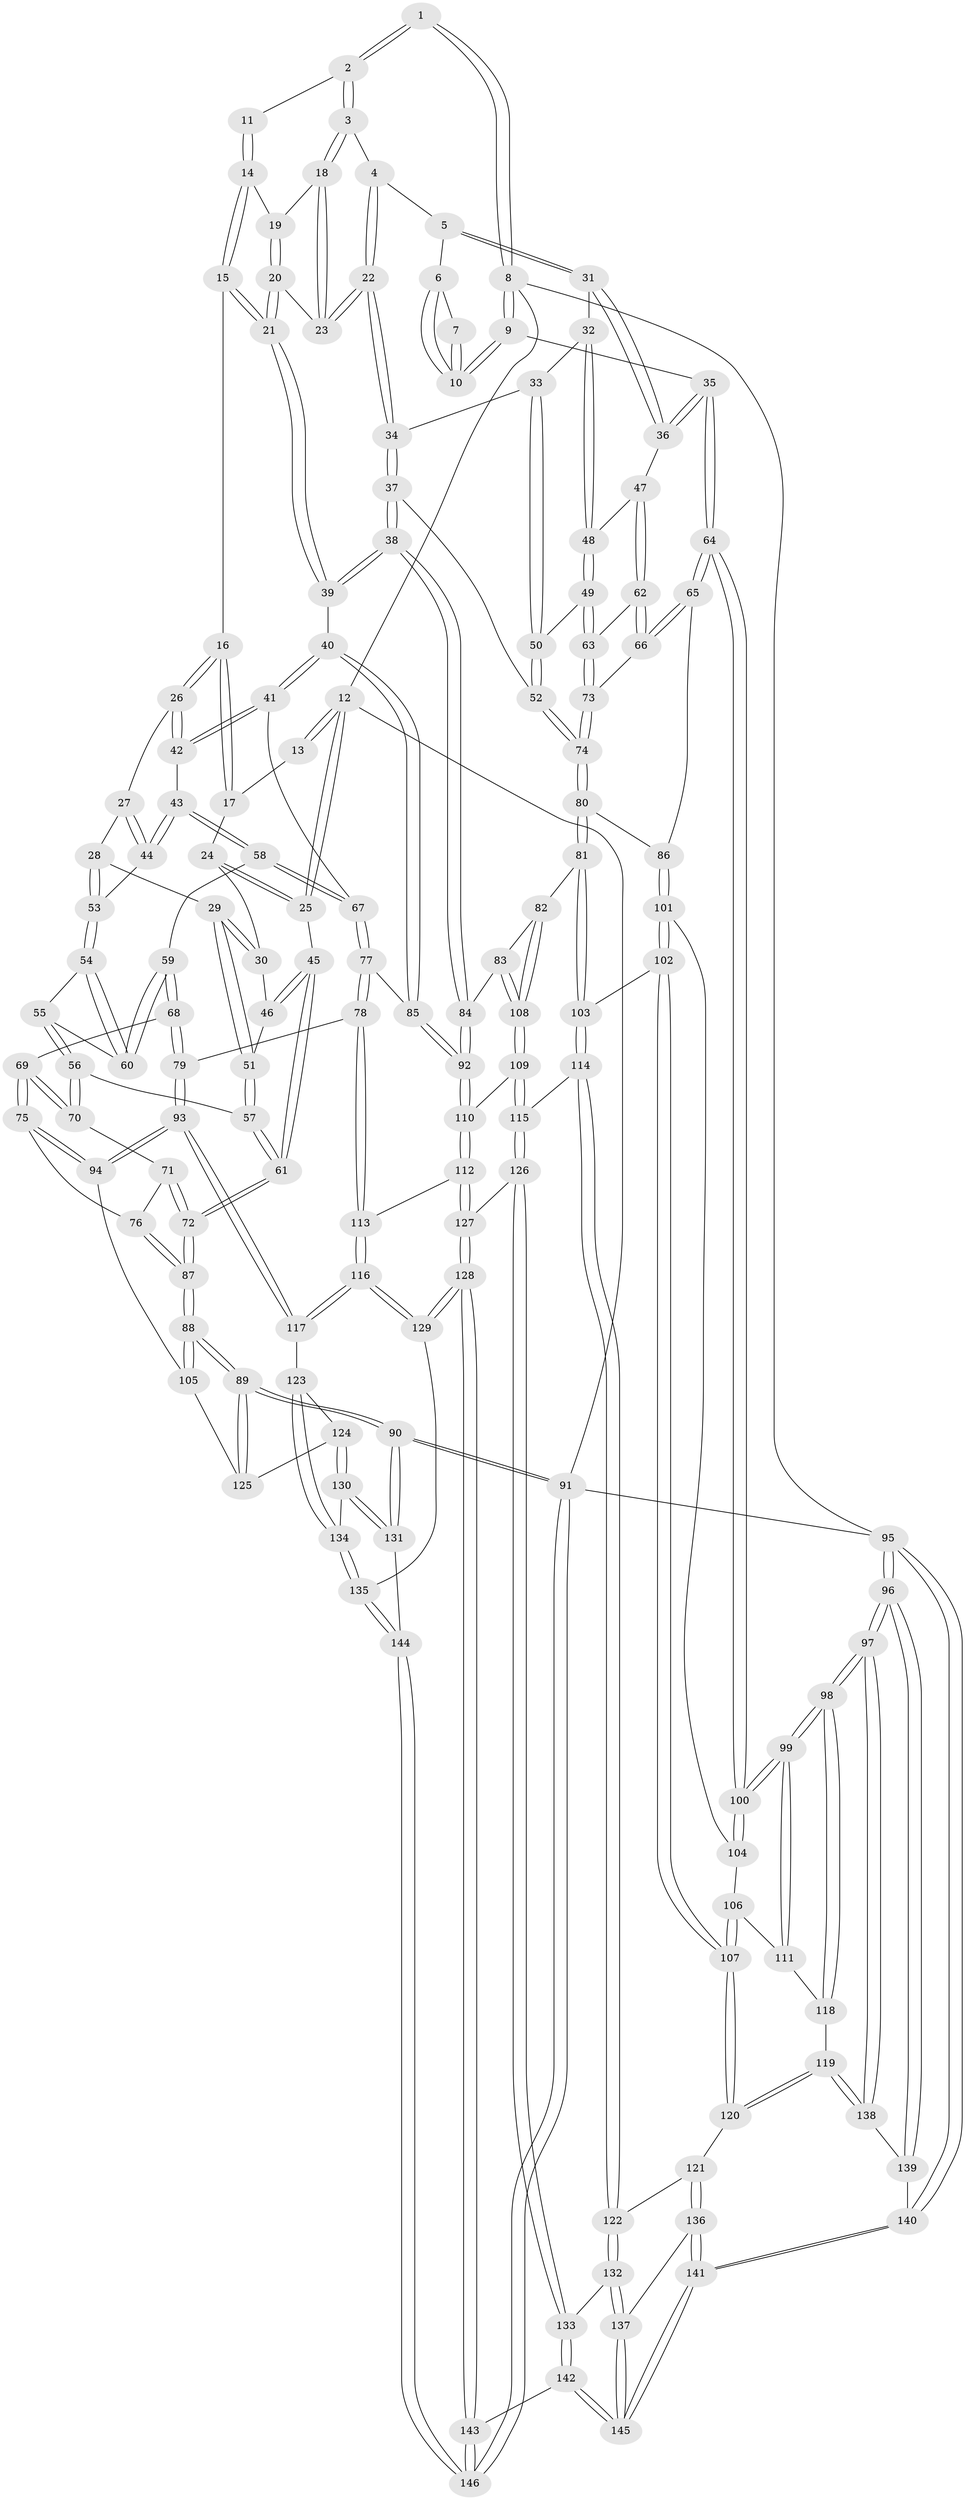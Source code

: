 // coarse degree distribution, {3: 0.08045977011494253, 4: 0.3563218390804598, 2: 0.034482758620689655, 8: 0.022988505747126436, 5: 0.42528735632183906, 6: 0.08045977011494253}
// Generated by graph-tools (version 1.1) at 2025/04/03/04/25 22:04:40]
// undirected, 146 vertices, 362 edges
graph export_dot {
graph [start="1"]
  node [color=gray90,style=filled];
  1 [pos="+1+0"];
  2 [pos="+0.7473155543071354+0"];
  3 [pos="+0.7440047449747073+0"];
  4 [pos="+0.821526203436162+0.06558724634327108"];
  5 [pos="+0.8595981887577402+0.12918678054624896"];
  6 [pos="+0.8870281218744924+0.12960682735907894"];
  7 [pos="+0.9524150553852909+0.030097311297407316"];
  8 [pos="+1+0"];
  9 [pos="+1+0.2291671586859359"];
  10 [pos="+0.9947100075997368+0.14720796126659622"];
  11 [pos="+0.4445496146953177+0"];
  12 [pos="+0+0"];
  13 [pos="+0.13736383323353904+0"];
  14 [pos="+0.43462488333228605+0"];
  15 [pos="+0.29141543818326593+0.13987546126246556"];
  16 [pos="+0.29135007676338076+0.13990045803978787"];
  17 [pos="+0.1829369801185078+0.04927462153696749"];
  18 [pos="+0.6401406191040686+0.07501314639192644"];
  19 [pos="+0.4778947841882335+0.06891096959566773"];
  20 [pos="+0.4789386435407454+0.1622441678317273"];
  21 [pos="+0.469798740292478+0.1768654383505312"];
  22 [pos="+0.6610067650371214+0.2014234661239752"];
  23 [pos="+0.63641846678428+0.15016925569946316"];
  24 [pos="+0.10367361333801196+0.12896150812289756"];
  25 [pos="+0+0"];
  26 [pos="+0.28927158416471643+0.15560893800738523"];
  27 [pos="+0.26982565171565337+0.17748505165211545"];
  28 [pos="+0.14954325815820071+0.2509381112957332"];
  29 [pos="+0.11404027849990883+0.23201256648331448"];
  30 [pos="+0.09625356643586008+0.19062971119089844"];
  31 [pos="+0.8376816293316505+0.1843178352362654"];
  32 [pos="+0.8131661471420321+0.20887835961010257"];
  33 [pos="+0.7516123394953476+0.22485040137896767"];
  34 [pos="+0.662106840193046+0.20540727287923405"];
  35 [pos="+1+0.2344294888172885"];
  36 [pos="+0.942593525487622+0.28384858893313936"];
  37 [pos="+0.5781794041026278+0.35682445006745667"];
  38 [pos="+0.5110783481609269+0.3840809634676881"];
  39 [pos="+0.48059369330934+0.36971886604499415"];
  40 [pos="+0.4627329961936455+0.37031928257936"];
  41 [pos="+0.4247256905701575+0.3689252473537643"];
  42 [pos="+0.3669995063064173+0.31393206662090556"];
  43 [pos="+0.24712947481317266+0.30220799061823966"];
  44 [pos="+0.2400607038627587+0.2912970325695616"];
  45 [pos="+0+0.19911790039860494"];
  46 [pos="+0+0.22159649582731436"];
  47 [pos="+0.9157307472545396+0.30625063609880165"];
  48 [pos="+0.8373261634239353+0.2997341125114835"];
  49 [pos="+0.8007781647083183+0.3631329387377242"];
  50 [pos="+0.7553336741907318+0.2878339272337649"];
  51 [pos="+0.0608171000922056+0.2931736741812587"];
  52 [pos="+0.6492262953583454+0.37663803015287434"];
  53 [pos="+0.15838042282551326+0.2681648746024062"];
  54 [pos="+0.15830885176621018+0.29224040970239046"];
  55 [pos="+0.08382506038907328+0.353410322147501"];
  56 [pos="+0.06487935619134864+0.3574402965439019"];
  57 [pos="+0.05619464184868792+0.3125358969367029"];
  58 [pos="+0.2062212924824252+0.39203669752647485"];
  59 [pos="+0.2044330506665169+0.39284676957187614"];
  60 [pos="+0.17893438141690873+0.36239139998524034"];
  61 [pos="+0+0.2960220768911167"];
  62 [pos="+0.9043304747970807+0.3553398130727414"];
  63 [pos="+0.7987160026107154+0.3793848001254837"];
  64 [pos="+1+0.4463124486698766"];
  65 [pos="+0.9916148037217974+0.46818786562283427"];
  66 [pos="+0.9521209353774278+0.44620826989496054"];
  67 [pos="+0.3842790278569668+0.39344648740174143"];
  68 [pos="+0.16892068131367535+0.4698721800273586"];
  69 [pos="+0.1033105096073299+0.44848988663480904"];
  70 [pos="+0.054651600834574994+0.3832665857860433"];
  71 [pos="+0.0450434257238526+0.3853950065583358"];
  72 [pos="+0+0.3895338756906085"];
  73 [pos="+0.7746741160965864+0.4282947803310292"];
  74 [pos="+0.7707570239026521+0.43126980491556866"];
  75 [pos="+0.006708914358161209+0.5196434850645877"];
  76 [pos="+0+0.521603254196214"];
  77 [pos="+0.24724294237207578+0.5898251266361918"];
  78 [pos="+0.23906434674276492+0.5944977695863254"];
  79 [pos="+0.2201971307078372+0.601881962012541"];
  80 [pos="+0.7695223199791679+0.47872635586770523"];
  81 [pos="+0.748722139564056+0.6038778285999533"];
  82 [pos="+0.7414909239485674+0.6034506061112254"];
  83 [pos="+0.621966098741208+0.5817148744586272"];
  84 [pos="+0.5436882280325372+0.561589731748305"];
  85 [pos="+0.36059410678166076+0.5857278114324165"];
  86 [pos="+0.938931770279339+0.5198365497300411"];
  87 [pos="+0+0.5773355438330289"];
  88 [pos="+0+0.6489778308412857"];
  89 [pos="+0+0.6695872520986412"];
  90 [pos="+0+0.9399609964622411"];
  91 [pos="+0+1"];
  92 [pos="+0.5094824995918138+0.6086458872574811"];
  93 [pos="+0.2079968241589464+0.6219827032846229"];
  94 [pos="+0.19243243349601274+0.6216574211438521"];
  95 [pos="+1+1"];
  96 [pos="+1+1"];
  97 [pos="+1+1"];
  98 [pos="+1+0.8347672966680649"];
  99 [pos="+1+0.6419753677692491"];
  100 [pos="+1+0.6336520844911145"];
  101 [pos="+0.893403869757003+0.5850487837937859"];
  102 [pos="+0.7753655622868142+0.6280954814601106"];
  103 [pos="+0.7658869717932206+0.6219407149786351"];
  104 [pos="+0.9379074471394305+0.6201958522124462"];
  105 [pos="+0.1916266182759763+0.6218467164490015"];
  106 [pos="+0.9428261231424417+0.6897385280071118"];
  107 [pos="+0.8183413840924237+0.7195341635678427"];
  108 [pos="+0.6236366998135756+0.7214326522590688"];
  109 [pos="+0.6127910514067502+0.739499953847216"];
  110 [pos="+0.5017034872462505+0.651324585141027"];
  111 [pos="+0.9892188041875469+0.7094963888636991"];
  112 [pos="+0.4797822199488045+0.6894714272038339"];
  113 [pos="+0.42992131080008283+0.6994689126871418"];
  114 [pos="+0.6481828288233665+0.7790326733359499"];
  115 [pos="+0.6283199439432419+0.7748864443974622"];
  116 [pos="+0.2697549055425527+0.7901152680278147"];
  117 [pos="+0.22297839449103177+0.7417669319760196"];
  118 [pos="+0.9304602248729122+0.8073573238169421"];
  119 [pos="+0.8666554363895297+0.837840371319465"];
  120 [pos="+0.8268788349330889+0.8030092324609708"];
  121 [pos="+0.7362979854562642+0.8369058004673232"];
  122 [pos="+0.697298986711305+0.8242749501690946"];
  123 [pos="+0.1529430510049922+0.7809060423624514"];
  124 [pos="+0.03526721269806377+0.760304771059895"];
  125 [pos="+0.001878398609509974+0.7371916811091892"];
  126 [pos="+0.5307063415198048+0.8446683086752957"];
  127 [pos="+0.4901867626515827+0.8207235765649922"];
  128 [pos="+0.3304378935964412+0.8855346729279463"];
  129 [pos="+0.29452868756257994+0.8441169881088467"];
  130 [pos="+0.04005778845157971+0.8807063341663461"];
  131 [pos="+0+0.918871869136384"];
  132 [pos="+0.5991768940785365+0.9027450963313264"];
  133 [pos="+0.5366367159055538+0.8569442111481289"];
  134 [pos="+0.08394735738398375+0.8866915251999585"];
  135 [pos="+0.12118232954233922+0.9456617829144129"];
  136 [pos="+0.7287042006249957+0.8635930009957223"];
  137 [pos="+0.6190739016206386+0.9403161402291974"];
  138 [pos="+0.8710783549073607+0.8531284114449833"];
  139 [pos="+0.870904756272306+0.8627078032267839"];
  140 [pos="+0.835707721856668+1"];
  141 [pos="+0.7170347406621942+1"];
  142 [pos="+0.41110856937559775+1"];
  143 [pos="+0.35850173136464086+1"];
  144 [pos="+0.1251498212990005+1"];
  145 [pos="+0.693185874528316+1"];
  146 [pos="+0.2126372603983586+1"];
  1 -- 2;
  1 -- 2;
  1 -- 8;
  1 -- 8;
  2 -- 3;
  2 -- 3;
  2 -- 11;
  3 -- 4;
  3 -- 18;
  3 -- 18;
  4 -- 5;
  4 -- 22;
  4 -- 22;
  5 -- 6;
  5 -- 31;
  5 -- 31;
  6 -- 7;
  6 -- 10;
  6 -- 10;
  7 -- 10;
  7 -- 10;
  8 -- 9;
  8 -- 9;
  8 -- 12;
  8 -- 95;
  9 -- 10;
  9 -- 10;
  9 -- 35;
  11 -- 14;
  11 -- 14;
  12 -- 13;
  12 -- 13;
  12 -- 25;
  12 -- 25;
  12 -- 91;
  13 -- 17;
  14 -- 15;
  14 -- 15;
  14 -- 19;
  15 -- 16;
  15 -- 21;
  15 -- 21;
  16 -- 17;
  16 -- 17;
  16 -- 26;
  16 -- 26;
  17 -- 24;
  18 -- 19;
  18 -- 23;
  18 -- 23;
  19 -- 20;
  19 -- 20;
  20 -- 21;
  20 -- 21;
  20 -- 23;
  21 -- 39;
  21 -- 39;
  22 -- 23;
  22 -- 23;
  22 -- 34;
  22 -- 34;
  24 -- 25;
  24 -- 25;
  24 -- 30;
  25 -- 45;
  26 -- 27;
  26 -- 42;
  26 -- 42;
  27 -- 28;
  27 -- 44;
  27 -- 44;
  28 -- 29;
  28 -- 53;
  28 -- 53;
  29 -- 30;
  29 -- 30;
  29 -- 51;
  29 -- 51;
  30 -- 46;
  31 -- 32;
  31 -- 36;
  31 -- 36;
  32 -- 33;
  32 -- 48;
  32 -- 48;
  33 -- 34;
  33 -- 50;
  33 -- 50;
  34 -- 37;
  34 -- 37;
  35 -- 36;
  35 -- 36;
  35 -- 64;
  35 -- 64;
  36 -- 47;
  37 -- 38;
  37 -- 38;
  37 -- 52;
  38 -- 39;
  38 -- 39;
  38 -- 84;
  38 -- 84;
  39 -- 40;
  40 -- 41;
  40 -- 41;
  40 -- 85;
  40 -- 85;
  41 -- 42;
  41 -- 42;
  41 -- 67;
  42 -- 43;
  43 -- 44;
  43 -- 44;
  43 -- 58;
  43 -- 58;
  44 -- 53;
  45 -- 46;
  45 -- 46;
  45 -- 61;
  45 -- 61;
  46 -- 51;
  47 -- 48;
  47 -- 62;
  47 -- 62;
  48 -- 49;
  48 -- 49;
  49 -- 50;
  49 -- 63;
  49 -- 63;
  50 -- 52;
  50 -- 52;
  51 -- 57;
  51 -- 57;
  52 -- 74;
  52 -- 74;
  53 -- 54;
  53 -- 54;
  54 -- 55;
  54 -- 60;
  54 -- 60;
  55 -- 56;
  55 -- 56;
  55 -- 60;
  56 -- 57;
  56 -- 70;
  56 -- 70;
  57 -- 61;
  57 -- 61;
  58 -- 59;
  58 -- 67;
  58 -- 67;
  59 -- 60;
  59 -- 60;
  59 -- 68;
  59 -- 68;
  61 -- 72;
  61 -- 72;
  62 -- 63;
  62 -- 66;
  62 -- 66;
  63 -- 73;
  63 -- 73;
  64 -- 65;
  64 -- 65;
  64 -- 100;
  64 -- 100;
  65 -- 66;
  65 -- 66;
  65 -- 86;
  66 -- 73;
  67 -- 77;
  67 -- 77;
  68 -- 69;
  68 -- 79;
  68 -- 79;
  69 -- 70;
  69 -- 70;
  69 -- 75;
  69 -- 75;
  70 -- 71;
  71 -- 72;
  71 -- 72;
  71 -- 76;
  72 -- 87;
  72 -- 87;
  73 -- 74;
  73 -- 74;
  74 -- 80;
  74 -- 80;
  75 -- 76;
  75 -- 94;
  75 -- 94;
  76 -- 87;
  76 -- 87;
  77 -- 78;
  77 -- 78;
  77 -- 85;
  78 -- 79;
  78 -- 113;
  78 -- 113;
  79 -- 93;
  79 -- 93;
  80 -- 81;
  80 -- 81;
  80 -- 86;
  81 -- 82;
  81 -- 103;
  81 -- 103;
  82 -- 83;
  82 -- 108;
  82 -- 108;
  83 -- 84;
  83 -- 108;
  83 -- 108;
  84 -- 92;
  84 -- 92;
  85 -- 92;
  85 -- 92;
  86 -- 101;
  86 -- 101;
  87 -- 88;
  87 -- 88;
  88 -- 89;
  88 -- 89;
  88 -- 105;
  88 -- 105;
  89 -- 90;
  89 -- 90;
  89 -- 125;
  89 -- 125;
  90 -- 91;
  90 -- 91;
  90 -- 131;
  90 -- 131;
  91 -- 146;
  91 -- 146;
  91 -- 95;
  92 -- 110;
  92 -- 110;
  93 -- 94;
  93 -- 94;
  93 -- 117;
  93 -- 117;
  94 -- 105;
  95 -- 96;
  95 -- 96;
  95 -- 140;
  95 -- 140;
  96 -- 97;
  96 -- 97;
  96 -- 139;
  96 -- 139;
  97 -- 98;
  97 -- 98;
  97 -- 138;
  97 -- 138;
  98 -- 99;
  98 -- 99;
  98 -- 118;
  98 -- 118;
  99 -- 100;
  99 -- 100;
  99 -- 111;
  99 -- 111;
  100 -- 104;
  100 -- 104;
  101 -- 102;
  101 -- 102;
  101 -- 104;
  102 -- 103;
  102 -- 107;
  102 -- 107;
  103 -- 114;
  103 -- 114;
  104 -- 106;
  105 -- 125;
  106 -- 107;
  106 -- 107;
  106 -- 111;
  107 -- 120;
  107 -- 120;
  108 -- 109;
  108 -- 109;
  109 -- 110;
  109 -- 115;
  109 -- 115;
  110 -- 112;
  110 -- 112;
  111 -- 118;
  112 -- 113;
  112 -- 127;
  112 -- 127;
  113 -- 116;
  113 -- 116;
  114 -- 115;
  114 -- 122;
  114 -- 122;
  115 -- 126;
  115 -- 126;
  116 -- 117;
  116 -- 117;
  116 -- 129;
  116 -- 129;
  117 -- 123;
  118 -- 119;
  119 -- 120;
  119 -- 120;
  119 -- 138;
  119 -- 138;
  120 -- 121;
  121 -- 122;
  121 -- 136;
  121 -- 136;
  122 -- 132;
  122 -- 132;
  123 -- 124;
  123 -- 134;
  123 -- 134;
  124 -- 125;
  124 -- 130;
  124 -- 130;
  126 -- 127;
  126 -- 133;
  126 -- 133;
  127 -- 128;
  127 -- 128;
  128 -- 129;
  128 -- 129;
  128 -- 143;
  128 -- 143;
  129 -- 135;
  130 -- 131;
  130 -- 131;
  130 -- 134;
  131 -- 144;
  132 -- 133;
  132 -- 137;
  132 -- 137;
  133 -- 142;
  133 -- 142;
  134 -- 135;
  134 -- 135;
  135 -- 144;
  135 -- 144;
  136 -- 137;
  136 -- 141;
  136 -- 141;
  137 -- 145;
  137 -- 145;
  138 -- 139;
  139 -- 140;
  140 -- 141;
  140 -- 141;
  141 -- 145;
  141 -- 145;
  142 -- 143;
  142 -- 145;
  142 -- 145;
  143 -- 146;
  143 -- 146;
  144 -- 146;
  144 -- 146;
}
